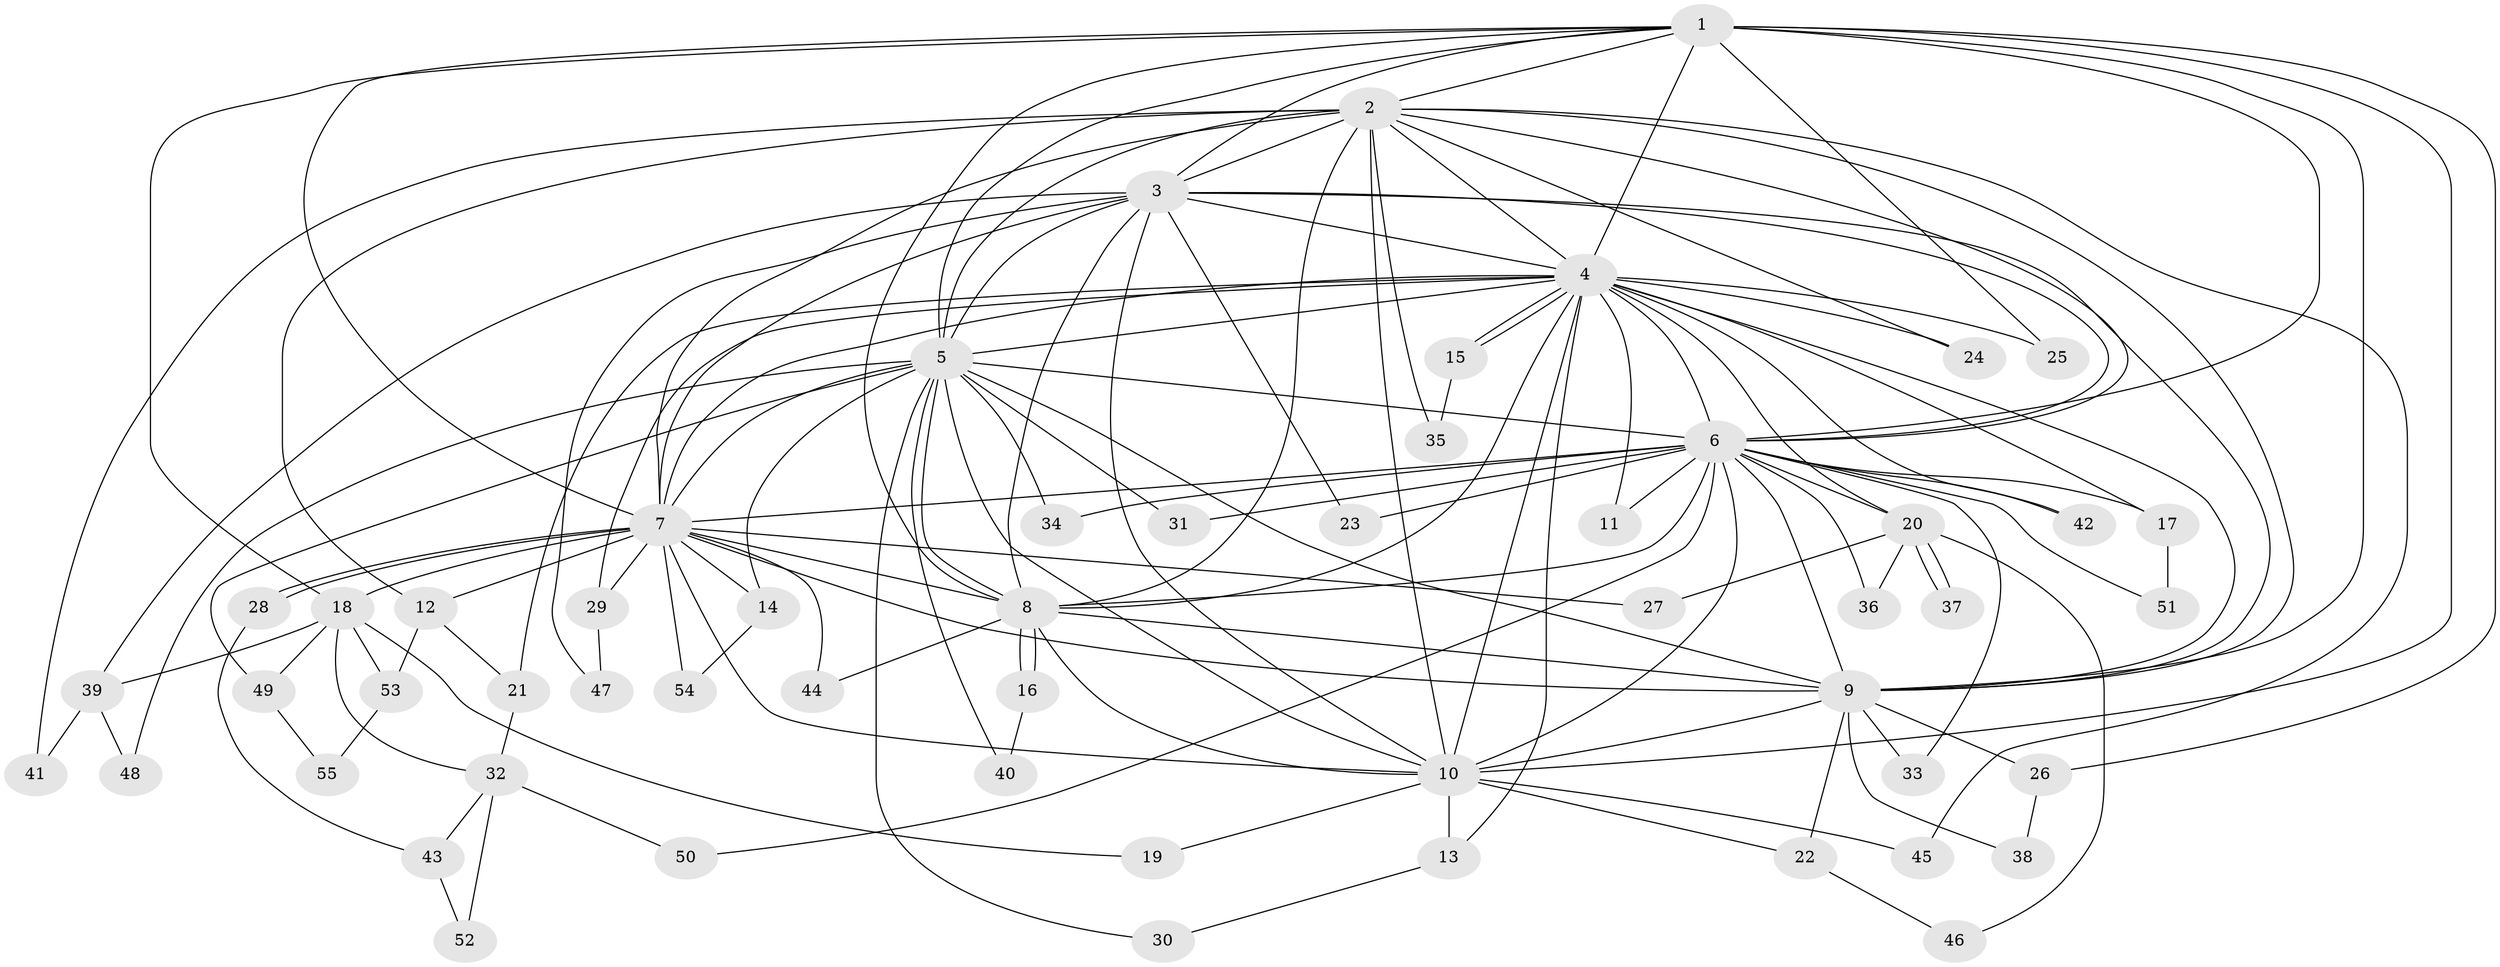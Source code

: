 // Generated by graph-tools (version 1.1) at 2025/35/03/09/25 02:35:08]
// undirected, 55 vertices, 135 edges
graph export_dot {
graph [start="1"]
  node [color=gray90,style=filled];
  1;
  2;
  3;
  4;
  5;
  6;
  7;
  8;
  9;
  10;
  11;
  12;
  13;
  14;
  15;
  16;
  17;
  18;
  19;
  20;
  21;
  22;
  23;
  24;
  25;
  26;
  27;
  28;
  29;
  30;
  31;
  32;
  33;
  34;
  35;
  36;
  37;
  38;
  39;
  40;
  41;
  42;
  43;
  44;
  45;
  46;
  47;
  48;
  49;
  50;
  51;
  52;
  53;
  54;
  55;
  1 -- 2;
  1 -- 3;
  1 -- 4;
  1 -- 5;
  1 -- 6;
  1 -- 7;
  1 -- 8;
  1 -- 9;
  1 -- 10;
  1 -- 18;
  1 -- 25;
  1 -- 26;
  2 -- 3;
  2 -- 4;
  2 -- 5;
  2 -- 6;
  2 -- 7;
  2 -- 8;
  2 -- 9;
  2 -- 10;
  2 -- 12;
  2 -- 24;
  2 -- 35;
  2 -- 41;
  2 -- 45;
  3 -- 4;
  3 -- 5;
  3 -- 6;
  3 -- 7;
  3 -- 8;
  3 -- 9;
  3 -- 10;
  3 -- 23;
  3 -- 39;
  3 -- 47;
  4 -- 5;
  4 -- 6;
  4 -- 7;
  4 -- 8;
  4 -- 9;
  4 -- 10;
  4 -- 11;
  4 -- 13;
  4 -- 15;
  4 -- 15;
  4 -- 17;
  4 -- 20;
  4 -- 21;
  4 -- 24;
  4 -- 25;
  4 -- 29;
  4 -- 42;
  5 -- 6;
  5 -- 7;
  5 -- 8;
  5 -- 9;
  5 -- 10;
  5 -- 14;
  5 -- 30;
  5 -- 31;
  5 -- 34;
  5 -- 40;
  5 -- 48;
  5 -- 49;
  6 -- 7;
  6 -- 8;
  6 -- 9;
  6 -- 10;
  6 -- 11;
  6 -- 17;
  6 -- 20;
  6 -- 23;
  6 -- 31;
  6 -- 33;
  6 -- 34;
  6 -- 36;
  6 -- 42;
  6 -- 50;
  6 -- 51;
  7 -- 8;
  7 -- 9;
  7 -- 10;
  7 -- 12;
  7 -- 14;
  7 -- 18;
  7 -- 27;
  7 -- 28;
  7 -- 28;
  7 -- 29;
  7 -- 44;
  7 -- 54;
  8 -- 9;
  8 -- 10;
  8 -- 16;
  8 -- 16;
  8 -- 44;
  9 -- 10;
  9 -- 22;
  9 -- 26;
  9 -- 33;
  9 -- 38;
  10 -- 13;
  10 -- 19;
  10 -- 22;
  10 -- 45;
  12 -- 21;
  12 -- 53;
  13 -- 30;
  14 -- 54;
  15 -- 35;
  16 -- 40;
  17 -- 51;
  18 -- 19;
  18 -- 32;
  18 -- 39;
  18 -- 49;
  18 -- 53;
  20 -- 27;
  20 -- 36;
  20 -- 37;
  20 -- 37;
  20 -- 46;
  21 -- 32;
  22 -- 46;
  26 -- 38;
  28 -- 43;
  29 -- 47;
  32 -- 43;
  32 -- 50;
  32 -- 52;
  39 -- 41;
  39 -- 48;
  43 -- 52;
  49 -- 55;
  53 -- 55;
}
